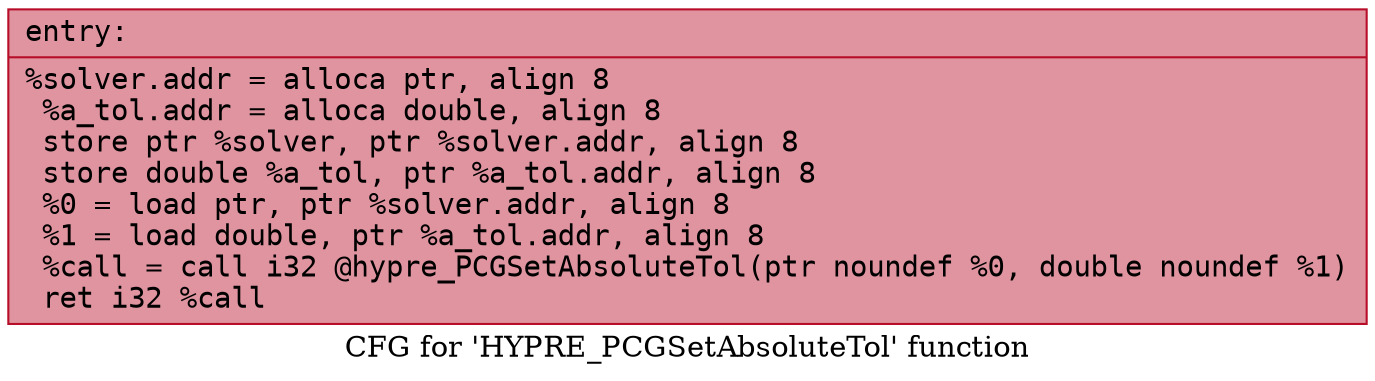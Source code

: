 digraph "CFG for 'HYPRE_PCGSetAbsoluteTol' function" {
	label="CFG for 'HYPRE_PCGSetAbsoluteTol' function";

	Node0x556d45bbf880 [shape=record,color="#b70d28ff", style=filled, fillcolor="#b70d2870" fontname="Courier",label="{entry:\l|  %solver.addr = alloca ptr, align 8\l  %a_tol.addr = alloca double, align 8\l  store ptr %solver, ptr %solver.addr, align 8\l  store double %a_tol, ptr %a_tol.addr, align 8\l  %0 = load ptr, ptr %solver.addr, align 8\l  %1 = load double, ptr %a_tol.addr, align 8\l  %call = call i32 @hypre_PCGSetAbsoluteTol(ptr noundef %0, double noundef %1)\l  ret i32 %call\l}"];
}
